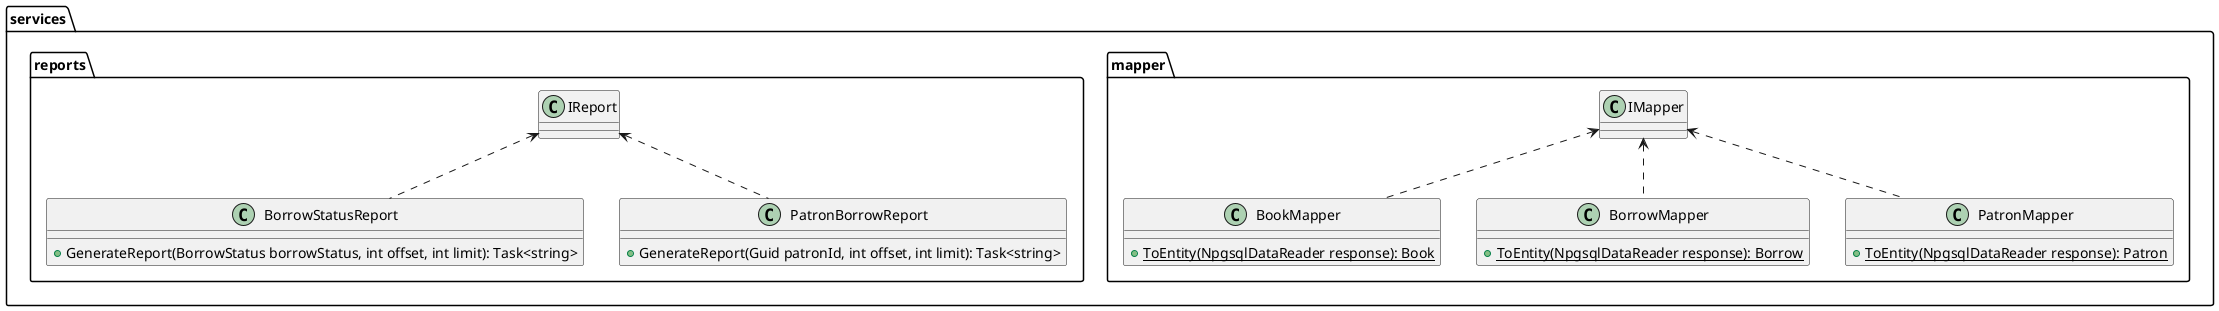 @startuml
package services {

    package mapper {
        class BookMapper {
            + {static} ToEntity(NpgsqlDataReader response): Book
        }

        class BorrowMapper {
            + {static} ToEntity(NpgsqlDataReader response): Borrow
        }

        class PatronMapper {
            + {static} ToEntity(NpgsqlDataReader response): Patron
        }

        IMapper <.. BookMapper
        IMapper <.. BorrowMapper
        IMapper <.. PatronMapper
    }

    package reports {
        class BorrowStatusReport {
            + GenerateReport(BorrowStatus borrowStatus, int offset, int limit): Task<string>
        }

        class PatronBorrowReport {
            + GenerateReport(Guid patronId, int offset, int limit): Task<string>
        }

        IReport <.. BorrowStatusReport
        IReport <.. PatronBorrowReport
    }

}
@enduml
